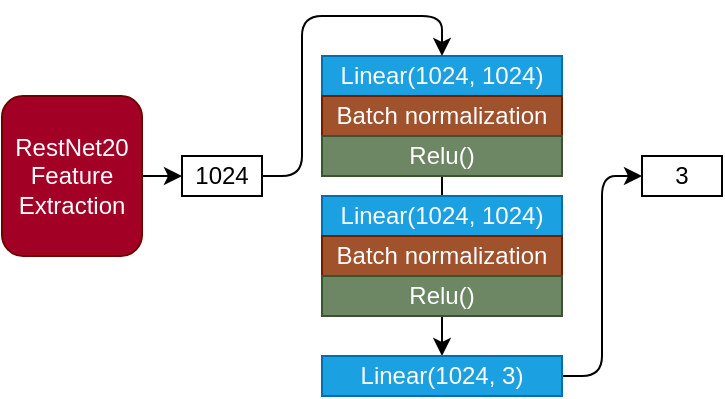 <mxfile scale="3" border="0">
    <diagram id="X_TB-WSt1RI8mxUhxEym" name="Page-1">
        <mxGraphModel dx="342" dy="340" grid="1" gridSize="10" guides="1" tooltips="1" connect="1" arrows="1" fold="1" page="1" pageScale="1" pageWidth="1169" pageHeight="827" math="0" shadow="0">
            <root>
                <mxCell id="0"/>
                <mxCell id="1" parent="0"/>
                <mxCell id="2" value="Linear(1024, 1024)" style="rounded=0;whiteSpace=wrap;html=1;fillColor=#1ba1e2;strokeColor=#006EAF;fontColor=#ffffff;" parent="1" vertex="1">
                    <mxGeometry x="180" y="60" width="120" height="20" as="geometry"/>
                </mxCell>
                <mxCell id="5" value="Batch normalization" style="rounded=0;whiteSpace=wrap;html=1;fillColor=#a0522d;fontColor=#ffffff;strokeColor=#6D1F00;" parent="1" vertex="1">
                    <mxGeometry x="180" y="80" width="120" height="20" as="geometry"/>
                </mxCell>
                <mxCell id="16" value="" style="edgeStyle=none;html=1;" parent="1" source="6" target="14" edge="1">
                    <mxGeometry relative="1" as="geometry"/>
                </mxCell>
                <mxCell id="6" value="Relu()" style="rounded=0;whiteSpace=wrap;html=1;fillColor=#6d8764;fontColor=#ffffff;strokeColor=#3A5431;" parent="1" vertex="1">
                    <mxGeometry x="180" y="100" width="120" height="20" as="geometry"/>
                </mxCell>
                <mxCell id="8" value="Linear(1024, 1024)" style="rounded=0;whiteSpace=wrap;html=1;fillColor=#1ba1e2;fontColor=#ffffff;strokeColor=#006EAF;" parent="1" vertex="1">
                    <mxGeometry x="180" y="130" width="120" height="20" as="geometry"/>
                </mxCell>
                <mxCell id="9" value="Batch normalization" style="rounded=0;whiteSpace=wrap;html=1;fillColor=#a0522d;fontColor=#ffffff;strokeColor=#6D1F00;" parent="1" vertex="1">
                    <mxGeometry x="180" y="150" width="120" height="20" as="geometry"/>
                </mxCell>
                <mxCell id="10" value="Relu()" style="rounded=0;whiteSpace=wrap;html=1;fillColor=#6d8764;fontColor=#ffffff;strokeColor=#3A5431;" parent="1" vertex="1">
                    <mxGeometry x="180" y="170" width="120" height="20" as="geometry"/>
                </mxCell>
                <mxCell id="17" style="edgeStyle=none;html=1;exitX=1;exitY=0.5;exitDx=0;exitDy=0;entryX=0;entryY=0.5;entryDx=0;entryDy=0;" parent="1" source="14" target="15" edge="1">
                    <mxGeometry relative="1" as="geometry">
                        <Array as="points">
                            <mxPoint x="320" y="220"/>
                            <mxPoint x="320" y="120"/>
                        </Array>
                    </mxGeometry>
                </mxCell>
                <mxCell id="14" value="Linear(1024, 3)" style="rounded=0;whiteSpace=wrap;html=1;fillColor=#1ba1e2;fontColor=#ffffff;strokeColor=#006EAF;" parent="1" vertex="1">
                    <mxGeometry x="180" y="210" width="120" height="20" as="geometry"/>
                </mxCell>
                <mxCell id="15" value="3" style="rounded=0;whiteSpace=wrap;html=1;" parent="1" vertex="1">
                    <mxGeometry x="340" y="110" width="40" height="20" as="geometry"/>
                </mxCell>
                <mxCell id="25" style="edgeStyle=none;html=1;exitX=1;exitY=0.5;exitDx=0;exitDy=0;entryX=0.5;entryY=0;entryDx=0;entryDy=0;strokeColor=default;" parent="1" source="18" target="2" edge="1">
                    <mxGeometry relative="1" as="geometry">
                        <Array as="points">
                            <mxPoint x="170" y="120"/>
                            <mxPoint x="170" y="40"/>
                            <mxPoint x="240" y="40"/>
                        </Array>
                    </mxGeometry>
                </mxCell>
                <mxCell id="18" value="1024" style="rounded=0;whiteSpace=wrap;html=1;" parent="1" vertex="1">
                    <mxGeometry x="110" y="110" width="40" height="20" as="geometry"/>
                </mxCell>
                <mxCell id="26" style="edgeStyle=none;html=1;exitX=1;exitY=0.5;exitDx=0;exitDy=0;entryX=0;entryY=0.5;entryDx=0;entryDy=0;" parent="1" source="22" target="18" edge="1">
                    <mxGeometry relative="1" as="geometry"/>
                </mxCell>
                <mxCell id="22" value="RestNet20 &lt;br&gt;Feature Extraction" style="rounded=1;whiteSpace=wrap;html=1;fillColor=#a20025;fontColor=#ffffff;strokeColor=#6F0000;" parent="1" vertex="1">
                    <mxGeometry x="20" y="80" width="70" height="80" as="geometry"/>
                </mxCell>
            </root>
        </mxGraphModel>
    </diagram>
</mxfile>